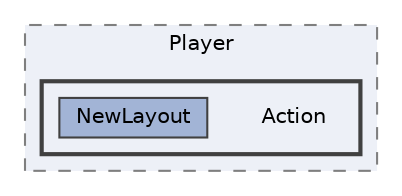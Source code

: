 digraph "002_UI/Prefab/View/CharactorAction/Player/Action"
{
 // LATEX_PDF_SIZE
  bgcolor="transparent";
  edge [fontname=Helvetica,fontsize=10,labelfontname=Helvetica,labelfontsize=10];
  node [fontname=Helvetica,fontsize=10,shape=box,height=0.2,width=0.4];
  compound=true
  subgraph clusterdir_b21bffc110adb34f3669580253994fe6 {
    graph [ bgcolor="#edf0f7", pencolor="grey50", label="Player", fontname=Helvetica,fontsize=10 style="filled,dashed", URL="dir_b21bffc110adb34f3669580253994fe6.html",tooltip=""]
  subgraph clusterdir_b06f7ab0b7fdb22878608d2e6c9f161d {
    graph [ bgcolor="#edf0f7", pencolor="grey25", label="", fontname=Helvetica,fontsize=10 style="filled,bold", URL="dir_b06f7ab0b7fdb22878608d2e6c9f161d.html",tooltip=""]
    dir_b06f7ab0b7fdb22878608d2e6c9f161d [shape=plaintext, label="Action"];
  dir_1df854fa2ca151082c76e6e4547c06d9 [label="NewLayout", fillcolor="#a2b4d6", color="grey25", style="filled", URL="dir_1df854fa2ca151082c76e6e4547c06d9.html",tooltip=""];
  }
  }
}
